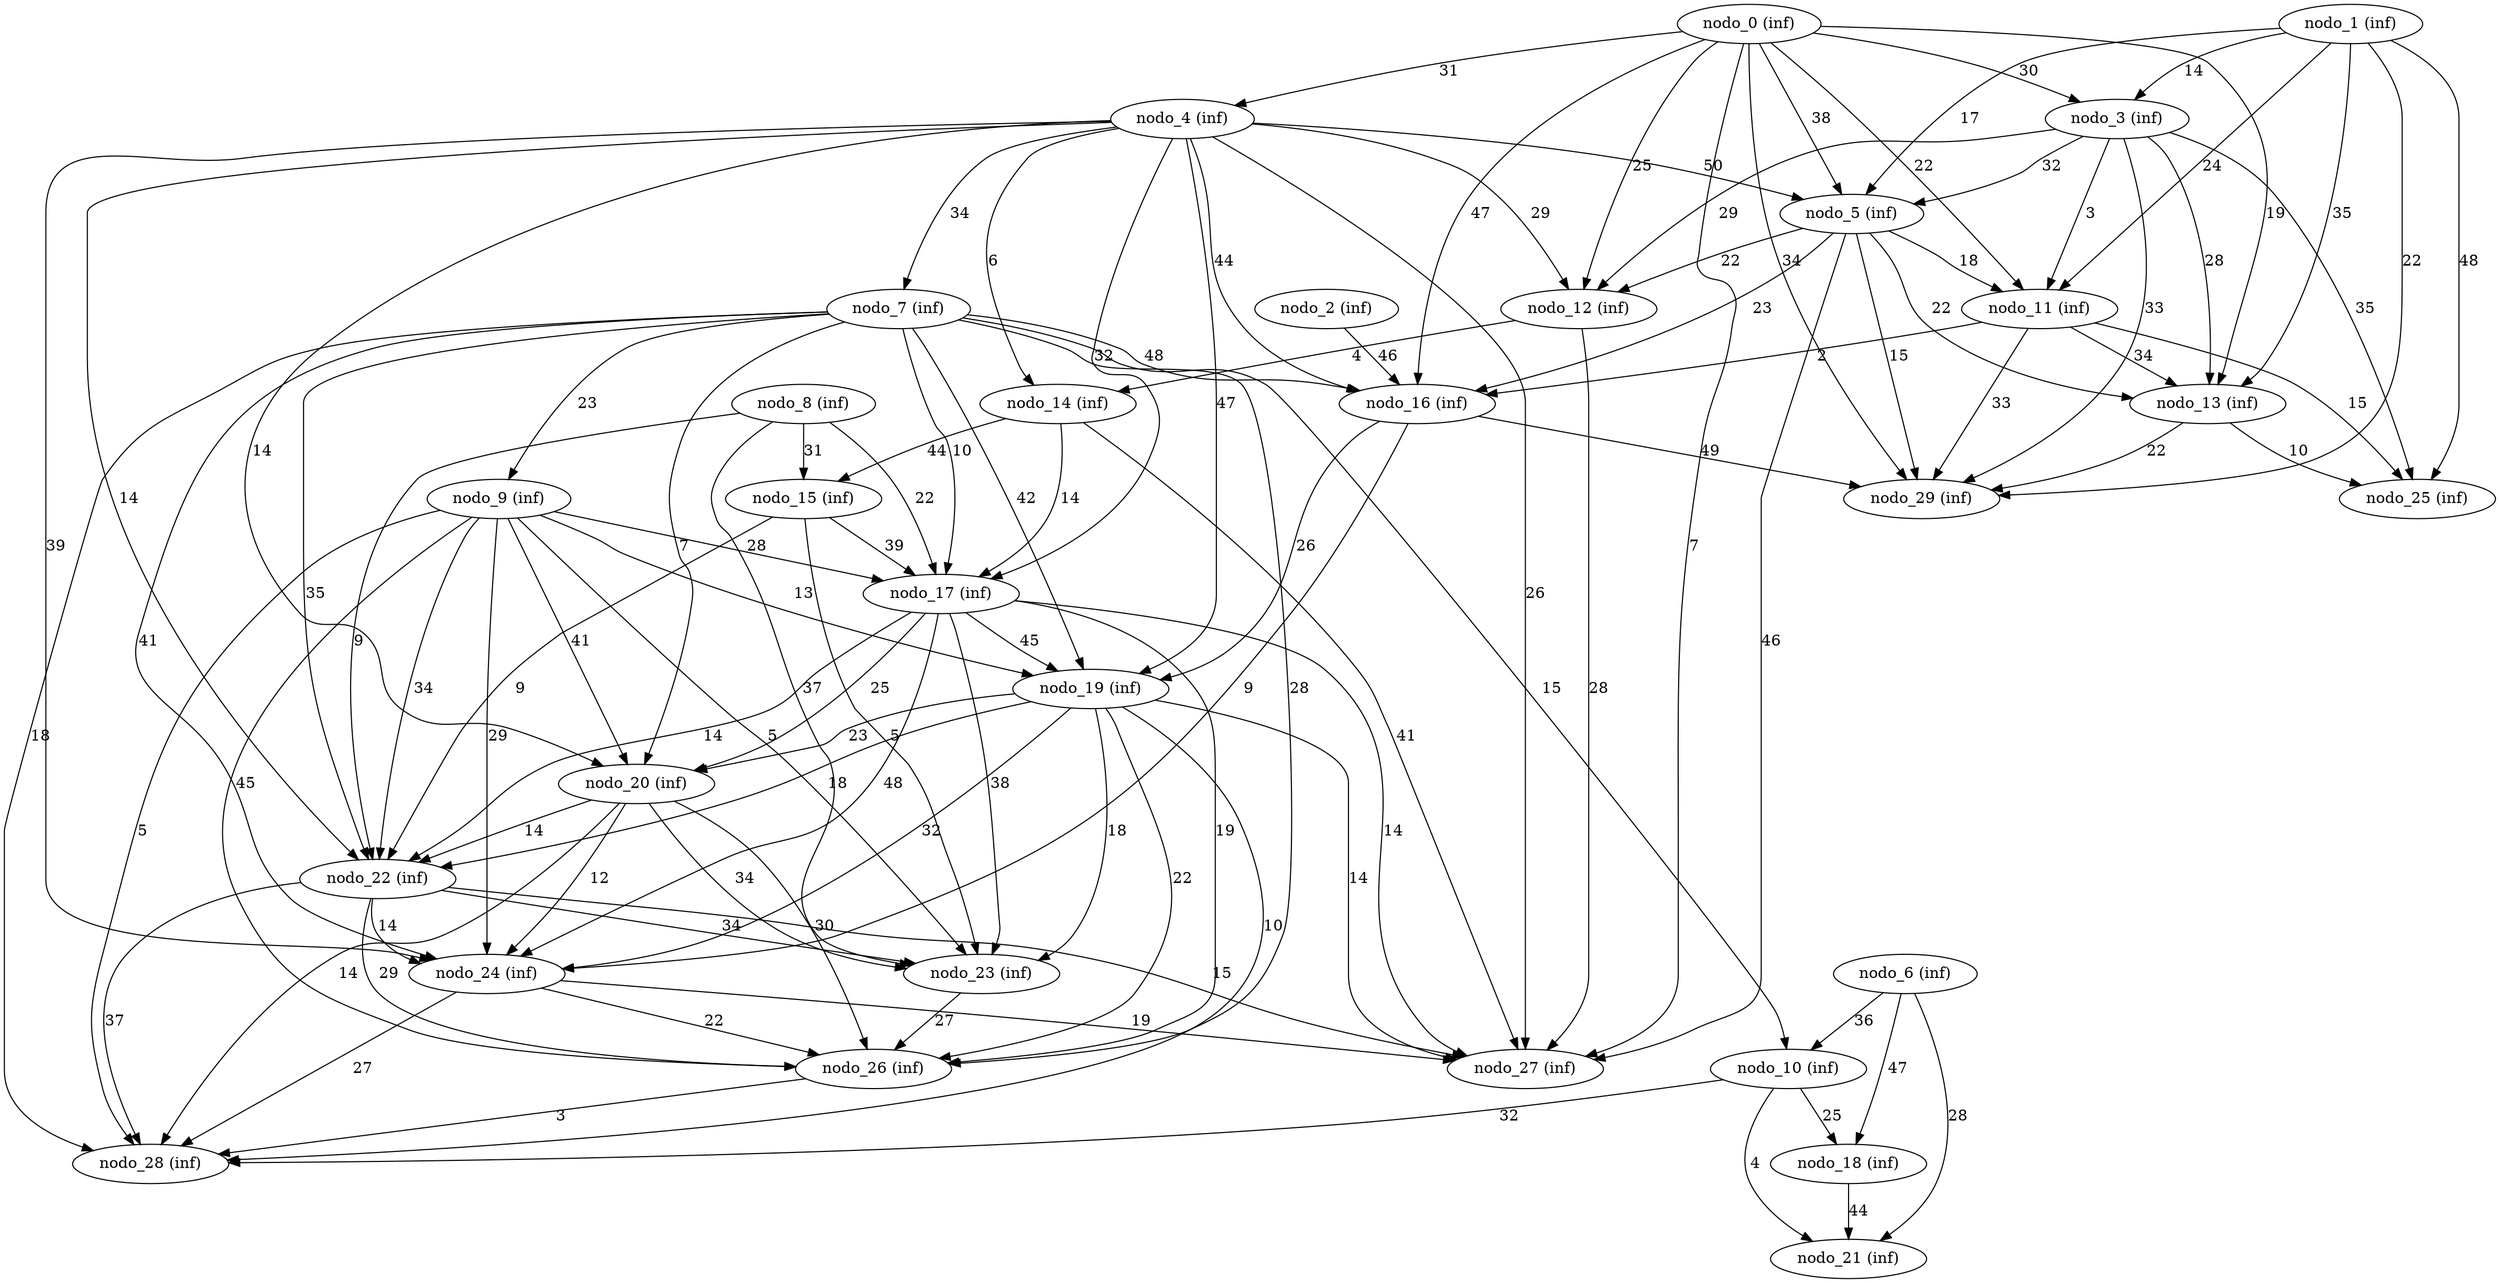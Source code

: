 digraph grafoGeografico_n_30_r_3 {
"nodo_0 (inf)";
"nodo_1 (inf)";
"nodo_2 (inf)";
"nodo_3 (inf)";
"nodo_4 (inf)";
"nodo_5 (inf)";
"nodo_6 (inf)";
"nodo_7 (inf)";
"nodo_8 (inf)";
"nodo_9 (inf)";
"nodo_10 (inf)";
"nodo_11 (inf)";
"nodo_12 (inf)";
"nodo_13 (inf)";
"nodo_14 (inf)";
"nodo_15 (inf)";
"nodo_16 (inf)";
"nodo_17 (inf)";
"nodo_18 (inf)";
"nodo_19 (inf)";
"nodo_20 (inf)";
"nodo_21 (inf)";
"nodo_22 (inf)";
"nodo_23 (inf)";
"nodo_24 (inf)";
"nodo_25 (inf)";
"nodo_26 (inf)";
"nodo_27 (inf)";
"nodo_28 (inf)";
"nodo_29 (inf)";
"nodo_0 (inf)" -> "nodo_3 (inf)" [label=30 weight=30];
"nodo_0 (inf)" -> "nodo_4 (inf)" [label=31 weight=31];
"nodo_0 (inf)" -> "nodo_5 (inf)" [label=38 weight=38];
"nodo_0 (inf)" -> "nodo_11 (inf)" [label=22 weight=22];
"nodo_0 (inf)" -> "nodo_12 (inf)" [label=25 weight=25];
"nodo_0 (inf)" -> "nodo_13 (inf)" [label=19 weight=19];
"nodo_0 (inf)" -> "nodo_16 (inf)" [label=47 weight=47];
"nodo_0 (inf)" -> "nodo_27 (inf)" [label=7 weight=7];
"nodo_0 (inf)" -> "nodo_29 (inf)" [label=34 weight=34];
"nodo_1 (inf)" -> "nodo_3 (inf)" [label=14 weight=14];
"nodo_1 (inf)" -> "nodo_5 (inf)" [label=17 weight=17];
"nodo_1 (inf)" -> "nodo_11 (inf)" [label=24 weight=24];
"nodo_1 (inf)" -> "nodo_13 (inf)" [label=35 weight=35];
"nodo_1 (inf)" -> "nodo_25 (inf)" [label=48 weight=48];
"nodo_1 (inf)" -> "nodo_29 (inf)" [label=22 weight=22];
"nodo_2 (inf)" -> "nodo_16 (inf)" [label=46 weight=46];
"nodo_3 (inf)" -> "nodo_5 (inf)" [label=32 weight=32];
"nodo_3 (inf)" -> "nodo_11 (inf)" [label=3 weight=3];
"nodo_3 (inf)" -> "nodo_12 (inf)" [label=29 weight=29];
"nodo_3 (inf)" -> "nodo_13 (inf)" [label=28 weight=28];
"nodo_3 (inf)" -> "nodo_25 (inf)" [label=35 weight=35];
"nodo_3 (inf)" -> "nodo_29 (inf)" [label=33 weight=33];
"nodo_4 (inf)" -> "nodo_5 (inf)" [label=50 weight=50];
"nodo_4 (inf)" -> "nodo_7 (inf)" [label=34 weight=34];
"nodo_4 (inf)" -> "nodo_12 (inf)" [label=29 weight=29];
"nodo_4 (inf)" -> "nodo_14 (inf)" [label=6 weight=6];
"nodo_4 (inf)" -> "nodo_16 (inf)" [label=44 weight=44];
"nodo_4 (inf)" -> "nodo_17 (inf)" [label=32 weight=32];
"nodo_4 (inf)" -> "nodo_19 (inf)" [label=47 weight=47];
"nodo_4 (inf)" -> "nodo_20 (inf)" [label=14 weight=14];
"nodo_4 (inf)" -> "nodo_22 (inf)" [label=14 weight=14];
"nodo_4 (inf)" -> "nodo_24 (inf)" [label=39 weight=39];
"nodo_4 (inf)" -> "nodo_27 (inf)" [label=26 weight=26];
"nodo_5 (inf)" -> "nodo_11 (inf)" [label=18 weight=18];
"nodo_5 (inf)" -> "nodo_12 (inf)" [label=22 weight=22];
"nodo_5 (inf)" -> "nodo_13 (inf)" [label=22 weight=22];
"nodo_5 (inf)" -> "nodo_16 (inf)" [label=23 weight=23];
"nodo_5 (inf)" -> "nodo_27 (inf)" [label=46 weight=46];
"nodo_5 (inf)" -> "nodo_29 (inf)" [label=15 weight=15];
"nodo_6 (inf)" -> "nodo_10 (inf)" [label=36 weight=36];
"nodo_6 (inf)" -> "nodo_18 (inf)" [label=47 weight=47];
"nodo_6 (inf)" -> "nodo_21 (inf)" [label=28 weight=28];
"nodo_7 (inf)" -> "nodo_9 (inf)" [label=23 weight=23];
"nodo_7 (inf)" -> "nodo_10 (inf)" [label=15 weight=15];
"nodo_7 (inf)" -> "nodo_16 (inf)" [label=48 weight=48];
"nodo_7 (inf)" -> "nodo_17 (inf)" [label=10 weight=10];
"nodo_7 (inf)" -> "nodo_19 (inf)" [label=42 weight=42];
"nodo_7 (inf)" -> "nodo_20 (inf)" [label=7 weight=7];
"nodo_7 (inf)" -> "nodo_22 (inf)" [label=35 weight=35];
"nodo_7 (inf)" -> "nodo_24 (inf)" [label=41 weight=41];
"nodo_7 (inf)" -> "nodo_26 (inf)" [label=28 weight=28];
"nodo_7 (inf)" -> "nodo_28 (inf)" [label=18 weight=18];
"nodo_8 (inf)" -> "nodo_15 (inf)" [label=31 weight=31];
"nodo_8 (inf)" -> "nodo_17 (inf)" [label=22 weight=22];
"nodo_8 (inf)" -> "nodo_22 (inf)" [label=9 weight=9];
"nodo_8 (inf)" -> "nodo_23 (inf)" [label=37 weight=37];
"nodo_9 (inf)" -> "nodo_17 (inf)" [label=28 weight=28];
"nodo_9 (inf)" -> "nodo_19 (inf)" [label=13 weight=13];
"nodo_9 (inf)" -> "nodo_20 (inf)" [label=41 weight=41];
"nodo_9 (inf)" -> "nodo_22 (inf)" [label=34 weight=34];
"nodo_9 (inf)" -> "nodo_23 (inf)" [label=5 weight=5];
"nodo_9 (inf)" -> "nodo_24 (inf)" [label=29 weight=29];
"nodo_9 (inf)" -> "nodo_26 (inf)" [label=45 weight=45];
"nodo_9 (inf)" -> "nodo_28 (inf)" [label=5 weight=5];
"nodo_10 (inf)" -> "nodo_18 (inf)" [label=25 weight=25];
"nodo_10 (inf)" -> "nodo_21 (inf)" [label=4 weight=4];
"nodo_10 (inf)" -> "nodo_28 (inf)" [label=32 weight=32];
"nodo_11 (inf)" -> "nodo_13 (inf)" [label=34 weight=34];
"nodo_11 (inf)" -> "nodo_16 (inf)" [label=2 weight=2];
"nodo_11 (inf)" -> "nodo_25 (inf)" [label=15 weight=15];
"nodo_11 (inf)" -> "nodo_29 (inf)" [label=33 weight=33];
"nodo_12 (inf)" -> "nodo_14 (inf)" [label=4 weight=4];
"nodo_12 (inf)" -> "nodo_27 (inf)" [label=28 weight=28];
"nodo_13 (inf)" -> "nodo_25 (inf)" [label=10 weight=10];
"nodo_13 (inf)" -> "nodo_29 (inf)" [label=22 weight=22];
"nodo_14 (inf)" -> "nodo_15 (inf)" [label=44 weight=44];
"nodo_14 (inf)" -> "nodo_17 (inf)" [label=14 weight=14];
"nodo_14 (inf)" -> "nodo_27 (inf)" [label=41 weight=41];
"nodo_15 (inf)" -> "nodo_17 (inf)" [label=39 weight=39];
"nodo_15 (inf)" -> "nodo_22 (inf)" [label=9 weight=9];
"nodo_15 (inf)" -> "nodo_23 (inf)" [label=5 weight=5];
"nodo_16 (inf)" -> "nodo_19 (inf)" [label=26 weight=26];
"nodo_16 (inf)" -> "nodo_24 (inf)" [label=9 weight=9];
"nodo_16 (inf)" -> "nodo_29 (inf)" [label=49 weight=49];
"nodo_17 (inf)" -> "nodo_19 (inf)" [label=45 weight=45];
"nodo_17 (inf)" -> "nodo_20 (inf)" [label=25 weight=25];
"nodo_17 (inf)" -> "nodo_22 (inf)" [label=14 weight=14];
"nodo_17 (inf)" -> "nodo_23 (inf)" [label=38 weight=38];
"nodo_17 (inf)" -> "nodo_24 (inf)" [label=48 weight=48];
"nodo_17 (inf)" -> "nodo_26 (inf)" [label=19 weight=19];
"nodo_17 (inf)" -> "nodo_27 (inf)" [label=14 weight=14];
"nodo_18 (inf)" -> "nodo_21 (inf)" [label=44 weight=44];
"nodo_19 (inf)" -> "nodo_20 (inf)" [label=23 weight=23];
"nodo_19 (inf)" -> "nodo_22 (inf)" [label=18 weight=18];
"nodo_19 (inf)" -> "nodo_23 (inf)" [label=18 weight=18];
"nodo_19 (inf)" -> "nodo_24 (inf)" [label=32 weight=32];
"nodo_19 (inf)" -> "nodo_26 (inf)" [label=22 weight=22];
"nodo_19 (inf)" -> "nodo_27 (inf)" [label=14 weight=14];
"nodo_19 (inf)" -> "nodo_28 (inf)" [label=10 weight=10];
"nodo_20 (inf)" -> "nodo_22 (inf)" [label=14 weight=14];
"nodo_20 (inf)" -> "nodo_23 (inf)" [label=34 weight=34];
"nodo_20 (inf)" -> "nodo_24 (inf)" [label=12 weight=12];
"nodo_20 (inf)" -> "nodo_26 (inf)" [label=30 weight=30];
"nodo_20 (inf)" -> "nodo_28 (inf)" [label=14 weight=14];
"nodo_22 (inf)" -> "nodo_23 (inf)" [label=34 weight=34];
"nodo_22 (inf)" -> "nodo_24 (inf)" [label=14 weight=14];
"nodo_22 (inf)" -> "nodo_26 (inf)" [label=29 weight=29];
"nodo_22 (inf)" -> "nodo_27 (inf)" [label=15 weight=15];
"nodo_22 (inf)" -> "nodo_28 (inf)" [label=37 weight=37];
"nodo_23 (inf)" -> "nodo_26 (inf)" [label=27 weight=27];
"nodo_24 (inf)" -> "nodo_26 (inf)" [label=22 weight=22];
"nodo_24 (inf)" -> "nodo_27 (inf)" [label=19 weight=19];
"nodo_24 (inf)" -> "nodo_28 (inf)" [label=27 weight=27];
"nodo_26 (inf)" -> "nodo_28 (inf)" [label=3 weight=3];
}
